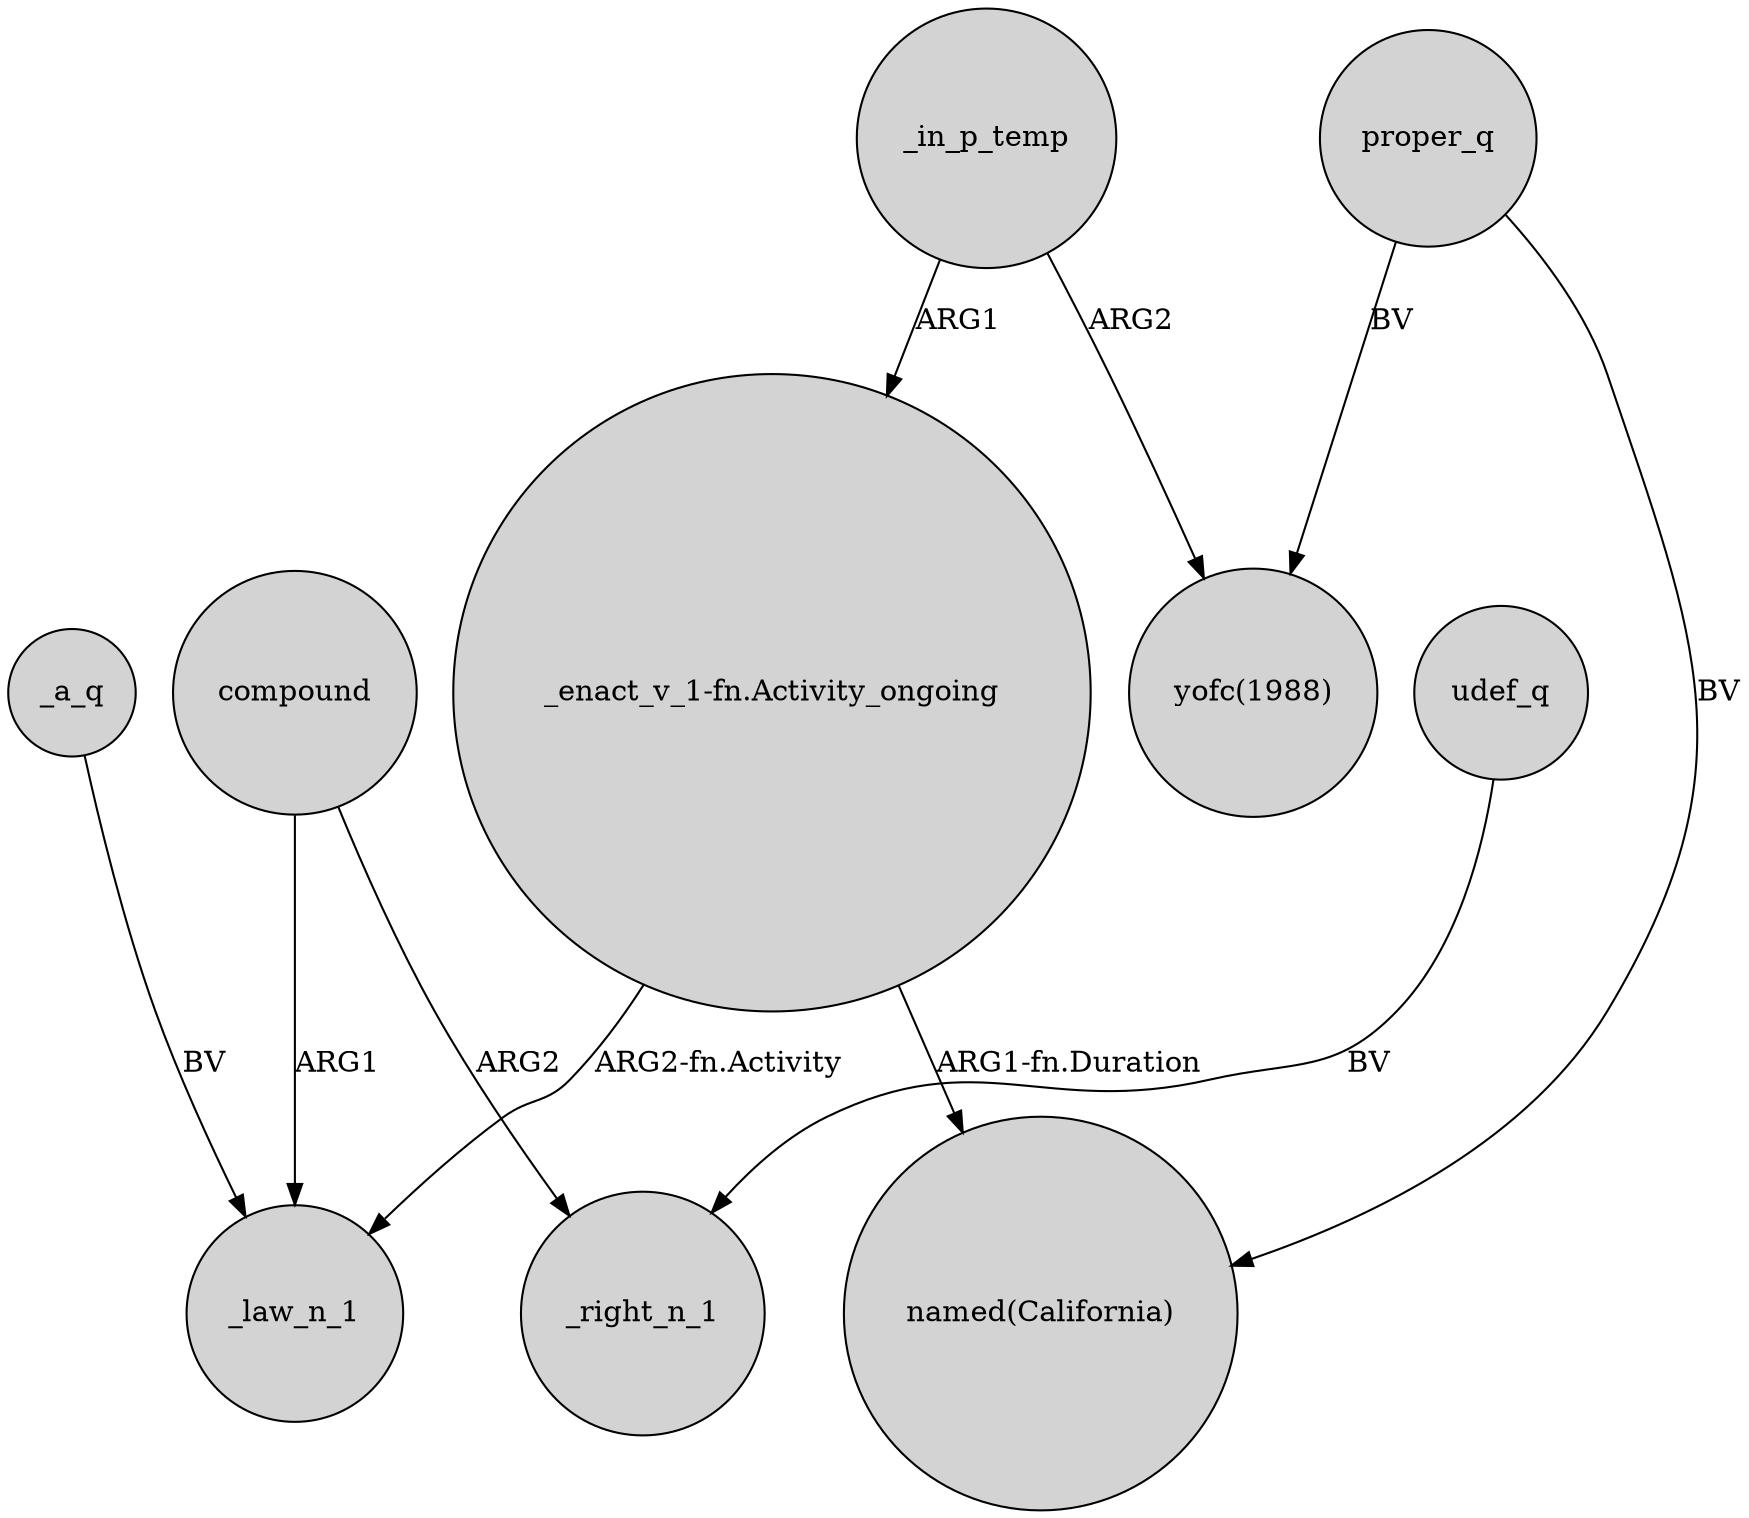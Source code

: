 digraph {
	node [shape=circle style=filled]
	compound -> _law_n_1 [label=ARG1]
	udef_q -> _right_n_1 [label=BV]
	_a_q -> _law_n_1 [label=BV]
	proper_q -> "named(California)" [label=BV]
	_in_p_temp -> "_enact_v_1-fn.Activity_ongoing" [label=ARG1]
	compound -> _right_n_1 [label=ARG2]
	proper_q -> "yofc(1988)" [label=BV]
	"_enact_v_1-fn.Activity_ongoing" -> _law_n_1 [label="ARG2-fn.Activity"]
	"_enact_v_1-fn.Activity_ongoing" -> "named(California)" [label="ARG1-fn.Duration"]
	_in_p_temp -> "yofc(1988)" [label=ARG2]
}
